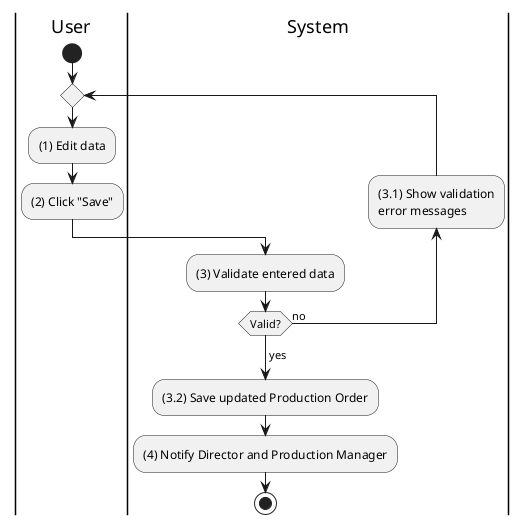 @startuml production-order-update
|u|User
|s|System

|u|
start
repeat
    :(1) Edit data;
    :(2) Click "Save";

    |s|
    :(3) Validate entered data;
    backward:(3.1) Show validation
    error messages;
repeat while (Valid?) is (no)
->yes;
:(3.2) Save updated Production Order;
:(4) Notify Director and Production Manager;
stop
@enduml